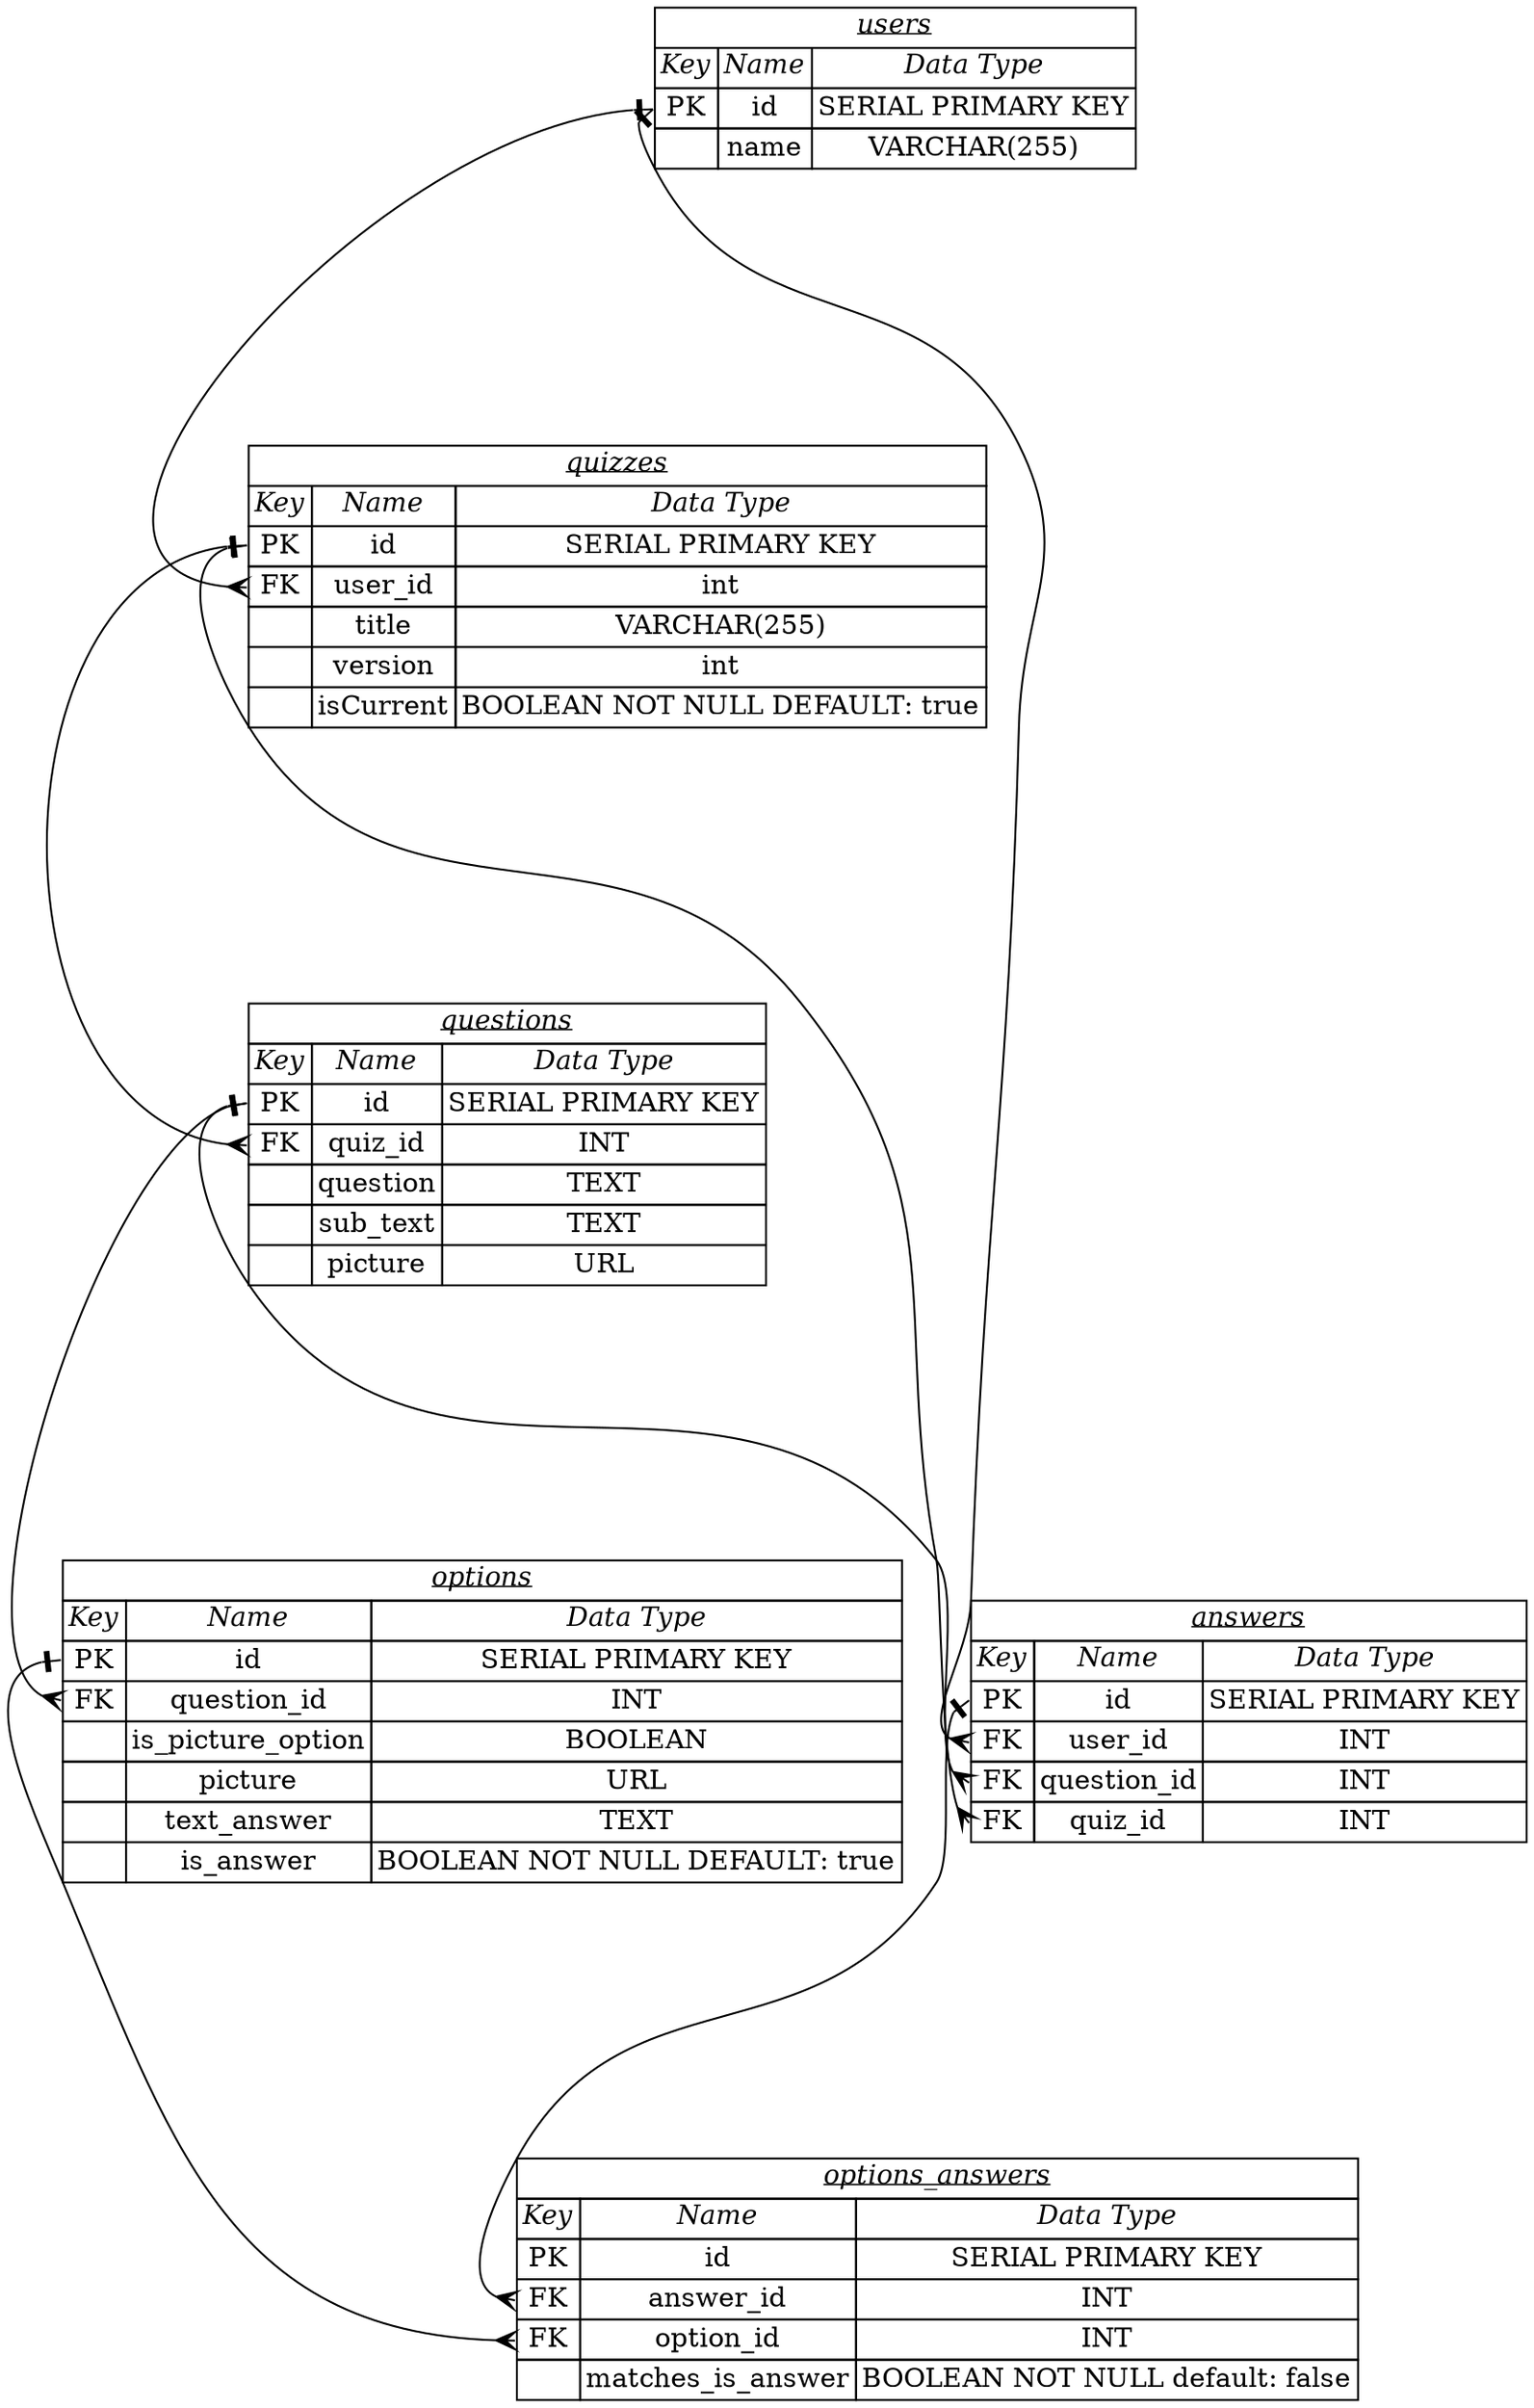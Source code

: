 digraph {
    graph [nodesep="0.5", ranksep="2"];
    node [shape=plain]

users [label=<
<table border="0" cellborder="1" cellspacing="0">
  <tr><td colspan="3"><u><i>users</i></u></td></tr>
  <tr><td><i>Key</i></td><td><i>Name</i></td><td><i>Data Type</i></td></tr>
  <tr><td port="id">PK</td><td port="id">id</td><td port="id">SERIAL PRIMARY KEY</td></tr>
  <tr><td port="name"></td><td port="name">name</td><td port="name">VARCHAR(255)</td></tr>
</table>
>];

//one user may have many quizzes taken/maken
users:id->quizzes:user_id [arrowtail=nonetee arrowhead=crow dir=both]
quizzes [label=<
<table border="0" cellborder="1" cellspacing="0">
  <tr><td colspan="3"><u><i>quizzes</i></u></td></tr>
  <tr><td><i>Key</i></td><td><i>Name</i></td><td><i>Data Type</i></td></tr>
  <tr><td port="id">PK</td><td port="id">id</td><td port="id">SERIAL PRIMARY KEY</td></tr>
  <tr><td port="user_id">FK</td><td port="user_id">user_id</td><td port="user_id">int</td></tr>
  <tr><td port="title"></td><td port="title">title</td><td port="title">VARCHAR(255)</td></tr>
  <tr><td port="version"></td><td port="version">version</td><td port="version">int</td></tr>
  <tr><td port="isCurrent"></td><td port="isCurrent">isCurrent</td><td port="isCurrent">BOOLEAN NOT NULL DEFAULT: true</td></tr>
</table>
>];

//one quiz may have many questions
quizzes:id->questions:quiz_id [arrowtail=nonetee arrowhead=crow dir=both]
questions [label=<
<table border="0" cellborder="1" cellspacing="0">
  <tr><td colspan="3"><u><i>questions</i></u></td></tr>
  <tr><td><i>Key</i></td><td><i>Name</i></td><td><i>Data Type</i></td></tr>
  <tr><td port="id">PK</td><td port="id">id</td><td port="id">SERIAL PRIMARY KEY</td></tr>
  <tr><td port="quiz_id">FK</td><td port="quiz_id">quiz_id</td><td port="quiz_id">INT</td></tr>
  <tr><td port="question"></td><td port="question">question</td><td port="question">TEXT</td></tr>
  //optional sub text ex. please select all answer that fit best, likely small type html
  <tr><td port="sub_text"></td><td port="sub_text">sub_text</td><td port="sub_text">TEXT</td></tr>
  //optional picture that goes with question
  <tr><td port="picture"></td><td port="picture">picture</td><td port="picture">URL</td></tr>
</table>
>];

//one question may have many options
questions:id->options:question_id[arrowtail=nonetee arrowhead=crow dir=both]
options [label=<
<table border="0" cellborder="1" cellspacing="0">
  <tr><td colspan="3"><u><i>options</i></u></td></tr>
  <tr><td><i>Key</i></td><td><i>Name</i></td><td><i>Data Type</i></td></tr>
  <tr><td port="id">PK</td><td port="id">id</td><td port="id">SERIAL PRIMARY KEY</td></tr>
  <tr><td port="question_id">FK</td><td port="question_id">question_id</td><td port="question_id">INT</td></tr>
  <tr><td port="is_picture_option"></td><td port="is_picture_option">is_picture_option</td><td port="is_picture_option">BOOLEAN</td></tr>
  //picture/text that pairs with specific option
  //if is_picture_option ? picture can't be null : text can't be null...
  <tr><td port="picture_answer"></td><td port="picture_answer">picture</td><td port="picture_answer">URL</td></tr>
  <tr><td port="text_answer"></td><td port="text_answer">text_answer</td><td port="text_answer">TEXT</td></tr>
  //sets option as the right answer
  <tr><td port="is_answer"></td><td port="is_answer">is_answer</td><td port="is_answer">BOOLEAN NOT NULL DEFAULT: true</td></tr>
</table>
>];

//user answers
answers [label=<
<table border="0" cellborder="1" cellspacing="0">
  <tr><td colspan="3"><u><i>answers</i></u></td></tr>
  <tr><td><i>Key</i></td><td><i>Name</i></td><td><i>Data Type</i></td></tr>
  <tr><td port="id">PK</td><td port="id">id</td><td port="id">SERIAL PRIMARY KEY</td></tr>
  <tr><td port="user_id">FK</td><td port="user_id">user_id</td><td port="user_id">INT</td></tr>
  <tr><td port="question_id">FK</td><td port="question_id">question_id</td><td port="question_id">INT</td></tr>
  <tr><td port="quiz_id">FK</td><td port="quiz_id">quiz_id</td><td port="quiz_id">INT</td></tr>
</table>
>];

//link many answers to many options (many to many)
answers:id->options_answers:answer_id [arrowtail=nonetee arrowhead=crow dir=both]
options:id->options_answers:option_id [arrowtail=nonetee arrowhead=crow dir=both]
options_answers [label=<
<table border="0" cellborder="1" cellspacing="0">
  <tr><td colspan="3"><u><i>options_answers</i></u></td></tr>
  <tr><td><i>Key</i></td><td><i>Name</i></td><td><i>Data Type</i></td></tr>
  <tr><td port="id">PK</td><td port="id">id</td><td port="id">SERIAL PRIMARY KEY</td></tr>
 //options_answers brings answer_id user's answer together with option_id so they can be compared
  <tr><td port="answer_id">FK</td><td port="answer_id">answer_id</td><td port="answer_id">INT</td></tr>
  <tr><td port="option_id">FK</td><td port="option_id">option_id</td><td port="option_id">INT</td></tr>
  //count of this bool determine score
  <tr><td port="matches_is_answer"></td><td port="matches_is_answer">matches_is_answer</td><td port="matches_is_answer">BOOLEAN NOT NULL default: false</td></tr>
</table>
>];

quizzes:id->answers:quiz_id [arrowtail=nonetee arrowhead=crow dir=both]
questions:id->answers:question_id [arrowtail=nonetee arrowhead=crow dir=both]
users:id->answers:user_id [arrowtail=nonetee arrowhead=crow dir=both]
}
